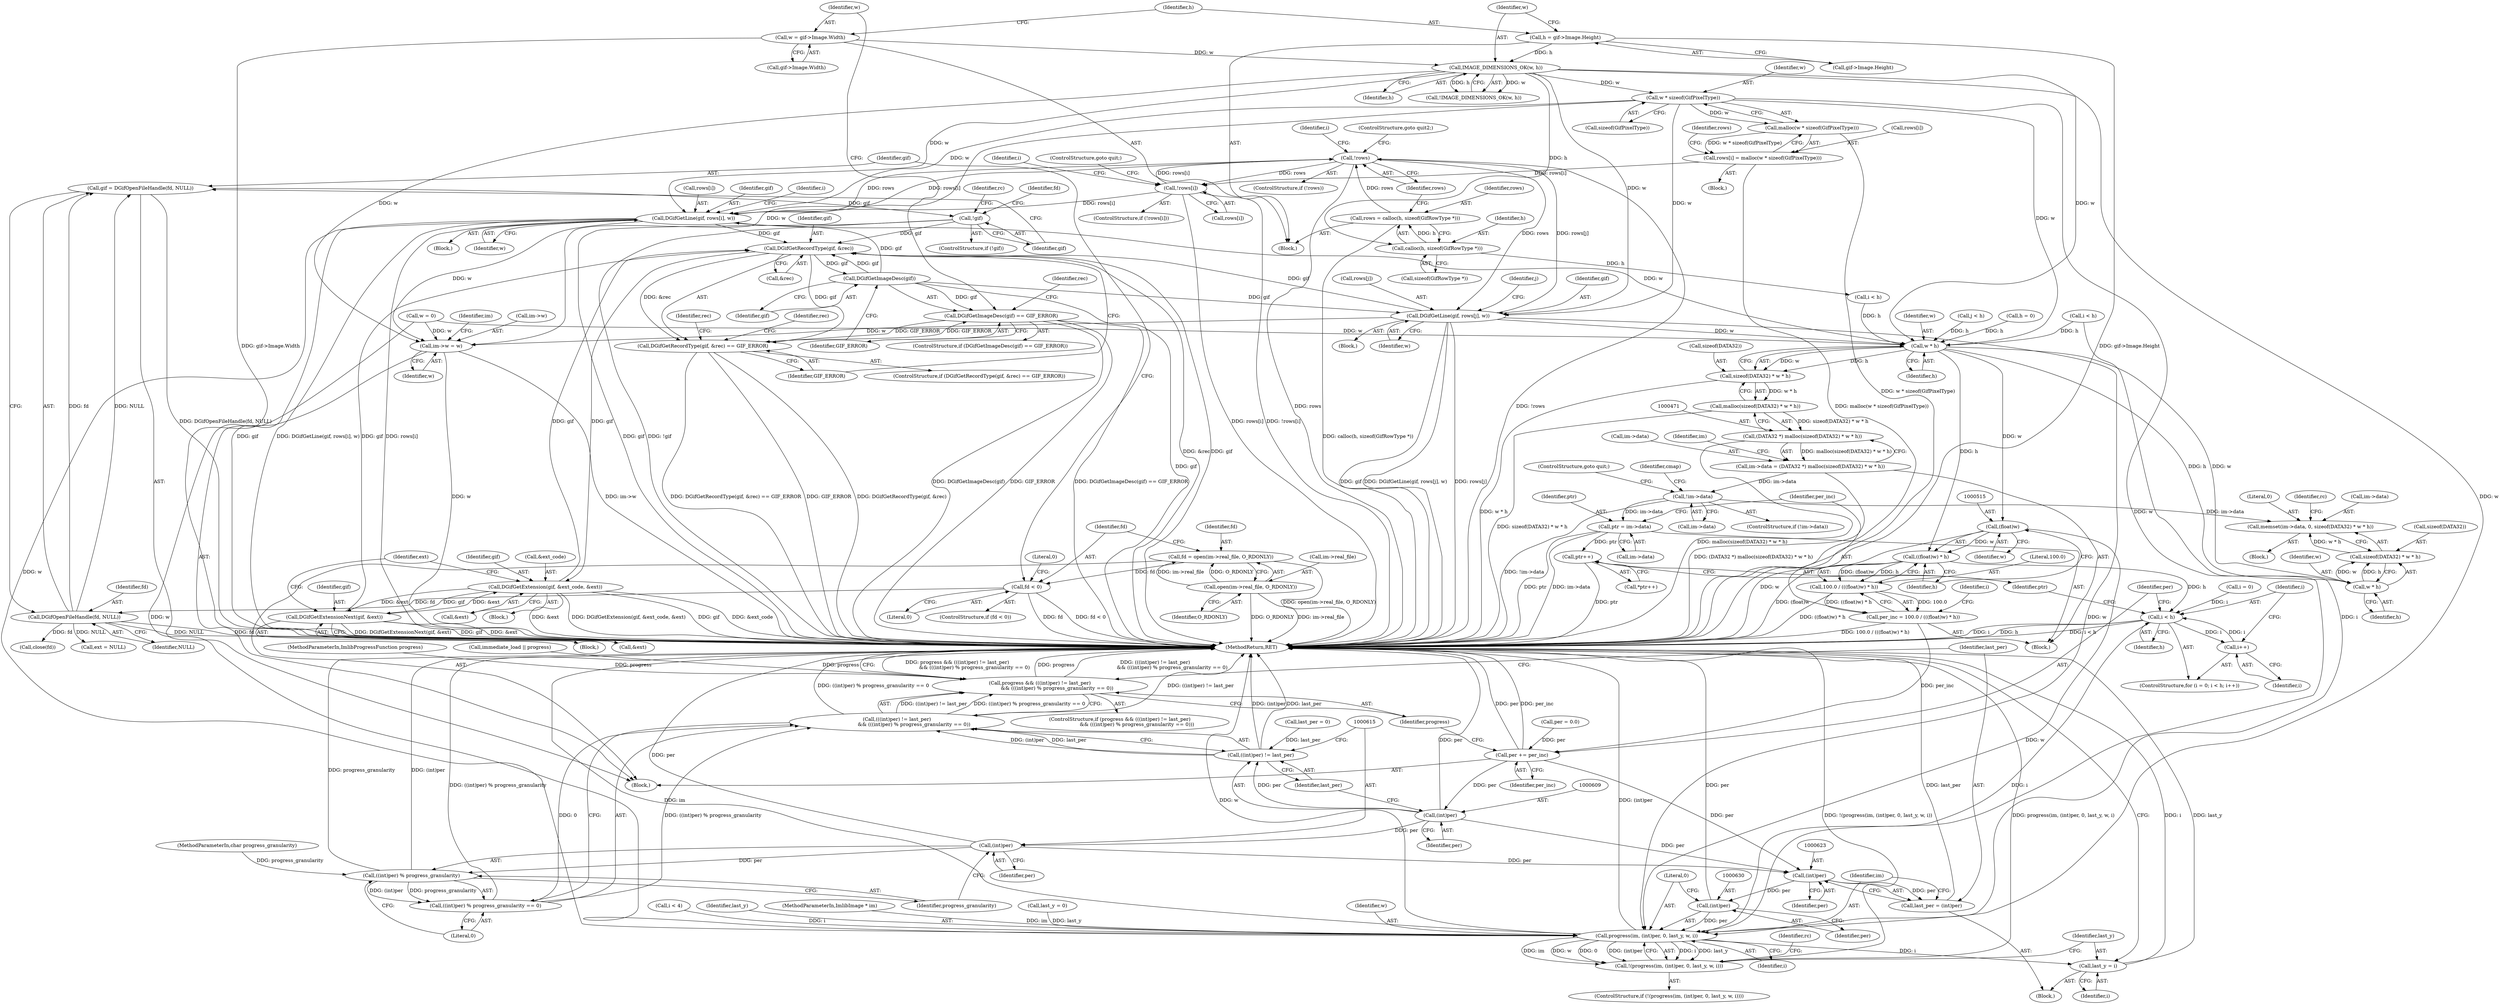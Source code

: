 digraph "0_enlightment_39641e74a560982fbf93f29bf96b37d27803cb56@pointer" {
"1000259" [label="(Call,!rows)"];
"1000337" [label="(Call,DGifGetLine(gif, rows[i], w))"];
"1000225" [label="(Call,DGifGetImageDesc(gif))"];
"1000206" [label="(Call,DGifGetRecordType(gif, &rec))"];
"1000391" [label="(Call,DGifGetExtensionNext(gif, &ext))"];
"1000357" [label="(Call,DGifGetExtension(gif, &ext_code, &ext))"];
"1000192" [label="(Call,!gif)"];
"1000186" [label="(Call,gif = DGifOpenFileHandle(fd, NULL))"];
"1000188" [label="(Call,DGifOpenFileHandle(fd, NULL))"];
"1000181" [label="(Call,fd < 0)"];
"1000173" [label="(Call,fd = open(im->real_file, O_RDONLY))"];
"1000175" [label="(Call,open(im->real_file, O_RDONLY))"];
"1000319" [label="(Call,DGifGetLine(gif, rows[j], w))"];
"1000259" [label="(Call,!rows)"];
"1000252" [label="(Call,rows = calloc(h, sizeof(GifRowType *)))"];
"1000254" [label="(Call,calloc(h, sizeof(GifRowType *)))"];
"1000248" [label="(Call,IMAGE_DIMENSIONS_OK(w, h))"];
"1000232" [label="(Call,w = gif->Image.Width)"];
"1000239" [label="(Call,h = gif->Image.Height)"];
"1000282" [label="(Call,!rows[i])"];
"1000272" [label="(Call,rows[i] = malloc(w * sizeof(GifPixelType)))"];
"1000276" [label="(Call,malloc(w * sizeof(GifPixelType)))"];
"1000277" [label="(Call,w * sizeof(GifPixelType))"];
"1000205" [label="(Call,DGifGetRecordType(gif, &rec) == GIF_ERROR)"];
"1000224" [label="(Call,DGifGetImageDesc(gif) == GIF_ERROR)"];
"1000415" [label="(Call,im->w = w)"];
"1000476" [label="(Call,w * h)"];
"1000473" [label="(Call,sizeof(DATA32) * w * h)"];
"1000472" [label="(Call,malloc(sizeof(DATA32) * w * h))"];
"1000470" [label="(Call,(DATA32 *) malloc(sizeof(DATA32) * w * h))"];
"1000466" [label="(Call,im->data = (DATA32 *) malloc(sizeof(DATA32) * w * h))"];
"1000480" [label="(Call,!im->data)"];
"1000489" [label="(Call,memset(im->data, 0, sizeof(DATA32) * w * h))"];
"1000504" [label="(Call,ptr = im->data)"];
"1000529" [label="(Call,ptr++)"];
"1000497" [label="(Call,w * h)"];
"1000494" [label="(Call,sizeof(DATA32) * w * h)"];
"1000514" [label="(Call,(float)w)"];
"1000513" [label="(Call,((float)w) * h)"];
"1000511" [label="(Call,100.0 / (((float)w) * h))"];
"1000509" [label="(Call,per_inc = 100.0 / (((float)w) * h))"];
"1000600" [label="(Call,per += per_inc)"];
"1000608" [label="(Call,(int)per)"];
"1000607" [label="(Call,((int)per) != last_per)"];
"1000606" [label="(Call,(((int)per) != last_per)\n                      && (((int)per) % progress_granularity == 0))"];
"1000604" [label="(Call,progress && (((int)per) != last_per)\n                      && (((int)per) % progress_granularity == 0))"];
"1000614" [label="(Call,(int)per)"];
"1000613" [label="(Call,((int)per) % progress_granularity)"];
"1000612" [label="(Call,((int)per) % progress_granularity == 0)"];
"1000622" [label="(Call,(int)per)"];
"1000620" [label="(Call,last_per = (int)per)"];
"1000629" [label="(Call,(int)per)"];
"1000627" [label="(Call,progress(im, (int)per, 0, last_y, w, i))"];
"1000626" [label="(Call,!(progress(im, (int)per, 0, last_y, w, i)))"];
"1000641" [label="(Call,last_y = i)"];
"1000522" [label="(Call,i < h)"];
"1000525" [label="(Call,i++)"];
"1000441" [label="(Call,immediate_load || progress)"];
"1000530" [label="(Identifier,ptr)"];
"1000253" [label="(Identifier,rows)"];
"1000487" [label="(Identifier,cmap)"];
"1000481" [label="(Call,im->data)"];
"1000264" [label="(Identifier,i)"];
"1000336" [label="(Block,)"];
"1000484" [label="(ControlStructure,goto quit;)"];
"1000520" [label="(Identifier,i)"];
"1000631" [label="(Identifier,per)"];
"1000339" [label="(Call,rows[i])"];
"1000466" [label="(Call,im->data = (DATA32 *) malloc(sizeof(DATA32) * w * h))"];
"1000208" [label="(Call,&rec)"];
"1000524" [label="(Identifier,h)"];
"1000298" [label="(Call,i < 4)"];
"1000608" [label="(Call,(int)per)"];
"1000422" [label="(Identifier,im)"];
"1000392" [label="(Identifier,gif)"];
"1000358" [label="(Identifier,gif)"];
"1000224" [label="(Call,DGifGetImageDesc(gif) == GIF_ERROR)"];
"1000324" [label="(Identifier,w)"];
"1000611" [label="(Identifier,last_per)"];
"1000210" [label="(Identifier,GIF_ERROR)"];
"1000514" [label="(Call,(float)w)"];
"1000522" [label="(Call,i < h)"];
"1000270" [label="(Identifier,i)"];
"1000174" [label="(Identifier,fd)"];
"1000627" [label="(Call,progress(im, (int)per, 0, last_y, w, i))"];
"1000284" [label="(Identifier,rows)"];
"1000497" [label="(Call,w * h)"];
"1000607" [label="(Call,((int)per) != last_per)"];
"1000612" [label="(Call,((int)per) % progress_granularity == 0)"];
"1000272" [label="(Call,rows[i] = malloc(w * sizeof(GifPixelType)))"];
"1000444" [label="(Block,)"];
"1000225" [label="(Call,DGifGetImageDesc(gif))"];
"1000493" [label="(Literal,0)"];
"1000342" [label="(Identifier,w)"];
"1000361" [label="(Call,&ext)"];
"1000331" [label="(Call,i < h)"];
"1000501" [label="(Identifier,rc)"];
"1000112" [label="(MethodParameterIn,char progress_granularity)"];
"1000338" [label="(Identifier,gif)"];
"1000250" [label="(Identifier,h)"];
"1000489" [label="(Call,memset(im->data, 0, sizeof(DATA32) * w * h))"];
"1000179" [label="(Identifier,O_RDONLY)"];
"1000195" [label="(Call,close(fd))"];
"1000643" [label="(Identifier,i)"];
"1000614" [label="(Call,(int)per)"];
"1000148" [label="(Call,last_per = 0)"];
"1000635" [label="(Identifier,i)"];
"1000601" [label="(Identifier,per)"];
"1000357" [label="(Call,DGifGetExtension(gif, &ext_code, &ext))"];
"1000604" [label="(Call,progress && (((int)per) != last_per)\n                      && (((int)per) % progress_granularity == 0))"];
"1000193" [label="(Identifier,gif)"];
"1000633" [label="(Identifier,last_y)"];
"1000529" [label="(Call,ptr++)"];
"1000477" [label="(Identifier,w)"];
"1000467" [label="(Call,im->data)"];
"1000518" [label="(ControlStructure,for (i = 0; i < h; i++))"];
"1000283" [label="(Call,rows[i])"];
"1000480" [label="(Call,!im->data)"];
"1000276" [label="(Call,malloc(w * sizeof(GifPixelType)))"];
"1000173" [label="(Call,fd = open(im->real_file, O_RDONLY))"];
"1000206" [label="(Call,DGifGetRecordType(gif, &rec))"];
"1000226" [label="(Identifier,gif)"];
"1000186" [label="(Call,gif = DGifOpenFileHandle(fd, NULL))"];
"1000176" [label="(Call,im->real_file)"];
"1000110" [label="(MethodParameterIn,ImlibImage * im)"];
"1000641" [label="(Call,last_y = i)"];
"1000499" [label="(Identifier,h)"];
"1000528" [label="(Call,*ptr++)"];
"1000248" [label="(Call,IMAGE_DIMENSIONS_OK(w, h))"];
"1000354" [label="(Call,ext = NULL)"];
"1000472" [label="(Call,malloc(sizeof(DATA32) * w * h))"];
"1000318" [label="(Block,)"];
"1000259" [label="(Call,!rows)"];
"1000416" [label="(Call,im->w)"];
"1000626" [label="(Call,!(progress(im, (int)per, 0, last_y, w, i)))"];
"1000205" [label="(Call,DGifGetRecordType(gif, &rec) == GIF_ERROR)"];
"1000351" [label="(Block,)"];
"1000513" [label="(Call,((float)w) * h)"];
"1000476" [label="(Call,w * h)"];
"1000642" [label="(Identifier,last_y)"];
"1000335" [label="(Identifier,i)"];
"1000314" [label="(Identifier,j)"];
"1000255" [label="(Identifier,h)"];
"1000183" [label="(Literal,0)"];
"1000232" [label="(Call,w = gif->Image.Width)"];
"1000271" [label="(Block,)"];
"1000512" [label="(Literal,100.0)"];
"1000111" [label="(MethodParameterIn,ImlibProgressFunction progress)"];
"1000473" [label="(Call,sizeof(DATA32) * w * h)"];
"1000310" [label="(Call,j < h)"];
"1000254" [label="(Call,calloc(h, sizeof(GifRowType *)))"];
"1000494" [label="(Call,sizeof(DATA32) * w * h)"];
"1000526" [label="(Identifier,i)"];
"1000519" [label="(Call,i = 0)"];
"1000282" [label="(Call,!rows[i])"];
"1000286" [label="(ControlStructure,goto quit;)"];
"1000320" [label="(Identifier,gif)"];
"1000419" [label="(Identifier,w)"];
"1000266" [label="(Call,i < h)"];
"1000605" [label="(Identifier,progress)"];
"1000616" [label="(Identifier,per)"];
"1000629" [label="(Call,(int)per)"];
"1000504" [label="(Call,ptr = im->data)"];
"1000273" [label="(Call,rows[i])"];
"1000606" [label="(Call,(((int)per) != last_per)\n                      && (((int)per) % progress_granularity == 0))"];
"1000281" [label="(ControlStructure,if (!rows[i]))"];
"1000618" [label="(Literal,0)"];
"1000247" [label="(Call,!IMAGE_DIMENSIONS_OK(w, h))"];
"1000189" [label="(Identifier,fd)"];
"1000240" [label="(Identifier,h)"];
"1000260" [label="(Identifier,rows)"];
"1000525" [label="(Call,i++)"];
"1000617" [label="(Identifier,progress_granularity)"];
"1000638" [label="(Identifier,rc)"];
"1000252" [label="(Call,rows = calloc(h, sizeof(GifRowType *)))"];
"1000517" [label="(Identifier,h)"];
"1000470" [label="(Call,(DATA32 *) malloc(sizeof(DATA32) * w * h))"];
"1000222" [label="(Block,)"];
"1000474" [label="(Call,sizeof(DATA32))"];
"1000187" [label="(Identifier,gif)"];
"1000227" [label="(Identifier,GIF_ERROR)"];
"1000191" [label="(ControlStructure,if (!gif))"];
"1000506" [label="(Call,im->data)"];
"1000190" [label="(Identifier,NULL)"];
"1000319" [label="(Call,DGifGetLine(gif, rows[j], w))"];
"1000152" [label="(Call,last_y = 0)"];
"1000628" [label="(Identifier,im)"];
"1000393" [label="(Call,&ext)"];
"1000204" [label="(ControlStructure,if (DGifGetRecordType(gif, &rec) == GIF_ERROR))"];
"1000610" [label="(Identifier,per)"];
"1000644" [label="(MethodReturn,RET)"];
"1000239" [label="(Call,h = gif->Image.Height)"];
"1000622" [label="(Call,(int)per)"];
"1000624" [label="(Identifier,per)"];
"1000505" [label="(Identifier,ptr)"];
"1000603" [label="(ControlStructure,if (progress && (((int)per) != last_per)\n                      && (((int)per) % progress_granularity == 0)))"];
"1000218" [label="(Identifier,rec)"];
"1000213" [label="(Identifier,rec)"];
"1000175" [label="(Call,open(im->real_file, O_RDONLY))"];
"1000321" [label="(Call,rows[j])"];
"1000139" [label="(Call,h = 0)"];
"1000359" [label="(Call,&ext_code)"];
"1000200" [label="(Identifier,rc)"];
"1000478" [label="(Identifier,h)"];
"1000482" [label="(Identifier,im)"];
"1000498" [label="(Identifier,w)"];
"1000207" [label="(Identifier,gif)"];
"1000510" [label="(Identifier,per_inc)"];
"1000114" [label="(Block,)"];
"1000495" [label="(Call,sizeof(DATA32))"];
"1000516" [label="(Identifier,w)"];
"1000634" [label="(Identifier,w)"];
"1000509" [label="(Call,per_inc = 100.0 / (((float)w) * h))"];
"1000479" [label="(ControlStructure,if (!im->data))"];
"1000619" [label="(Block,)"];
"1000613" [label="(Call,((int)per) % progress_granularity)"];
"1000258" [label="(ControlStructure,if (!rows))"];
"1000488" [label="(Block,)"];
"1000511" [label="(Call,100.0 / (((float)w) * h))"];
"1000230" [label="(Identifier,rec)"];
"1000364" [label="(Identifier,ext)"];
"1000143" [label="(Call,per = 0.0)"];
"1000180" [label="(ControlStructure,if (fd < 0))"];
"1000256" [label="(Call,sizeof(GifRowType *))"];
"1000620" [label="(Call,last_per = (int)per)"];
"1000602" [label="(Identifier,per_inc)"];
"1000241" [label="(Call,gif->Image.Height)"];
"1000185" [label="(Literal,0)"];
"1000181" [label="(Call,fd < 0)"];
"1000135" [label="(Call,w = 0)"];
"1000233" [label="(Identifier,w)"];
"1000632" [label="(Literal,0)"];
"1000391" [label="(Call,DGifGetExtensionNext(gif, &ext))"];
"1000490" [label="(Call,im->data)"];
"1000621" [label="(Identifier,last_per)"];
"1000415" [label="(Call,im->w = w)"];
"1000192" [label="(Call,!gif)"];
"1000196" [label="(Identifier,fd)"];
"1000188" [label="(Call,DGifOpenFileHandle(fd, NULL))"];
"1000223" [label="(ControlStructure,if (DGifGetImageDesc(gif) == GIF_ERROR))"];
"1000523" [label="(Identifier,i)"];
"1000365" [label="(Block,)"];
"1000278" [label="(Identifier,w)"];
"1000261" [label="(ControlStructure,goto quit2;)"];
"1000625" [label="(ControlStructure,if (!(progress(im, (int)per, 0, last_y, w, i))))"];
"1000182" [label="(Identifier,fd)"];
"1000234" [label="(Call,gif->Image.Width)"];
"1000279" [label="(Call,sizeof(GifPixelType))"];
"1000600" [label="(Call,per += per_inc)"];
"1000337" [label="(Call,DGifGetLine(gif, rows[i], w))"];
"1000249" [label="(Identifier,w)"];
"1000277" [label="(Call,w * sizeof(GifPixelType))"];
"1000259" -> "1000258"  [label="AST: "];
"1000259" -> "1000260"  [label="CFG: "];
"1000260" -> "1000259"  [label="AST: "];
"1000261" -> "1000259"  [label="CFG: "];
"1000264" -> "1000259"  [label="CFG: "];
"1000259" -> "1000644"  [label="DDG: !rows"];
"1000259" -> "1000644"  [label="DDG: rows"];
"1000337" -> "1000259"  [label="DDG: rows[i]"];
"1000252" -> "1000259"  [label="DDG: rows"];
"1000319" -> "1000259"  [label="DDG: rows[j]"];
"1000282" -> "1000259"  [label="DDG: rows[i]"];
"1000259" -> "1000282"  [label="DDG: rows"];
"1000259" -> "1000319"  [label="DDG: rows"];
"1000259" -> "1000337"  [label="DDG: rows"];
"1000337" -> "1000336"  [label="AST: "];
"1000337" -> "1000342"  [label="CFG: "];
"1000338" -> "1000337"  [label="AST: "];
"1000339" -> "1000337"  [label="AST: "];
"1000342" -> "1000337"  [label="AST: "];
"1000335" -> "1000337"  [label="CFG: "];
"1000337" -> "1000644"  [label="DDG: rows[i]"];
"1000337" -> "1000644"  [label="DDG: gif"];
"1000337" -> "1000644"  [label="DDG: DGifGetLine(gif, rows[i], w)"];
"1000337" -> "1000206"  [label="DDG: gif"];
"1000225" -> "1000337"  [label="DDG: gif"];
"1000282" -> "1000337"  [label="DDG: rows[i]"];
"1000248" -> "1000337"  [label="DDG: w"];
"1000277" -> "1000337"  [label="DDG: w"];
"1000337" -> "1000415"  [label="DDG: w"];
"1000337" -> "1000476"  [label="DDG: w"];
"1000337" -> "1000627"  [label="DDG: w"];
"1000225" -> "1000224"  [label="AST: "];
"1000225" -> "1000226"  [label="CFG: "];
"1000226" -> "1000225"  [label="AST: "];
"1000227" -> "1000225"  [label="CFG: "];
"1000225" -> "1000644"  [label="DDG: gif"];
"1000225" -> "1000206"  [label="DDG: gif"];
"1000225" -> "1000224"  [label="DDG: gif"];
"1000206" -> "1000225"  [label="DDG: gif"];
"1000225" -> "1000319"  [label="DDG: gif"];
"1000206" -> "1000205"  [label="AST: "];
"1000206" -> "1000208"  [label="CFG: "];
"1000207" -> "1000206"  [label="AST: "];
"1000208" -> "1000206"  [label="AST: "];
"1000210" -> "1000206"  [label="CFG: "];
"1000206" -> "1000644"  [label="DDG: &rec"];
"1000206" -> "1000644"  [label="DDG: gif"];
"1000206" -> "1000205"  [label="DDG: gif"];
"1000206" -> "1000205"  [label="DDG: &rec"];
"1000391" -> "1000206"  [label="DDG: gif"];
"1000192" -> "1000206"  [label="DDG: gif"];
"1000319" -> "1000206"  [label="DDG: gif"];
"1000357" -> "1000206"  [label="DDG: gif"];
"1000206" -> "1000357"  [label="DDG: gif"];
"1000391" -> "1000365"  [label="AST: "];
"1000391" -> "1000393"  [label="CFG: "];
"1000392" -> "1000391"  [label="AST: "];
"1000393" -> "1000391"  [label="AST: "];
"1000364" -> "1000391"  [label="CFG: "];
"1000391" -> "1000644"  [label="DDG: gif"];
"1000391" -> "1000644"  [label="DDG: &ext"];
"1000391" -> "1000644"  [label="DDG: DGifGetExtensionNext(gif, &ext)"];
"1000391" -> "1000357"  [label="DDG: &ext"];
"1000357" -> "1000391"  [label="DDG: gif"];
"1000357" -> "1000391"  [label="DDG: &ext"];
"1000357" -> "1000351"  [label="AST: "];
"1000357" -> "1000361"  [label="CFG: "];
"1000358" -> "1000357"  [label="AST: "];
"1000359" -> "1000357"  [label="AST: "];
"1000361" -> "1000357"  [label="AST: "];
"1000364" -> "1000357"  [label="CFG: "];
"1000357" -> "1000644"  [label="DDG: &ext"];
"1000357" -> "1000644"  [label="DDG: DGifGetExtension(gif, &ext_code, &ext)"];
"1000357" -> "1000644"  [label="DDG: gif"];
"1000357" -> "1000644"  [label="DDG: &ext_code"];
"1000192" -> "1000191"  [label="AST: "];
"1000192" -> "1000193"  [label="CFG: "];
"1000193" -> "1000192"  [label="AST: "];
"1000196" -> "1000192"  [label="CFG: "];
"1000200" -> "1000192"  [label="CFG: "];
"1000192" -> "1000644"  [label="DDG: gif"];
"1000192" -> "1000644"  [label="DDG: !gif"];
"1000186" -> "1000192"  [label="DDG: gif"];
"1000186" -> "1000114"  [label="AST: "];
"1000186" -> "1000188"  [label="CFG: "];
"1000187" -> "1000186"  [label="AST: "];
"1000188" -> "1000186"  [label="AST: "];
"1000193" -> "1000186"  [label="CFG: "];
"1000186" -> "1000644"  [label="DDG: DGifOpenFileHandle(fd, NULL)"];
"1000188" -> "1000186"  [label="DDG: fd"];
"1000188" -> "1000186"  [label="DDG: NULL"];
"1000188" -> "1000190"  [label="CFG: "];
"1000189" -> "1000188"  [label="AST: "];
"1000190" -> "1000188"  [label="AST: "];
"1000188" -> "1000644"  [label="DDG: NULL"];
"1000188" -> "1000644"  [label="DDG: fd"];
"1000181" -> "1000188"  [label="DDG: fd"];
"1000188" -> "1000195"  [label="DDG: fd"];
"1000188" -> "1000354"  [label="DDG: NULL"];
"1000181" -> "1000180"  [label="AST: "];
"1000181" -> "1000183"  [label="CFG: "];
"1000182" -> "1000181"  [label="AST: "];
"1000183" -> "1000181"  [label="AST: "];
"1000185" -> "1000181"  [label="CFG: "];
"1000187" -> "1000181"  [label="CFG: "];
"1000181" -> "1000644"  [label="DDG: fd"];
"1000181" -> "1000644"  [label="DDG: fd < 0"];
"1000173" -> "1000181"  [label="DDG: fd"];
"1000173" -> "1000114"  [label="AST: "];
"1000173" -> "1000175"  [label="CFG: "];
"1000174" -> "1000173"  [label="AST: "];
"1000175" -> "1000173"  [label="AST: "];
"1000182" -> "1000173"  [label="CFG: "];
"1000173" -> "1000644"  [label="DDG: open(im->real_file, O_RDONLY)"];
"1000175" -> "1000173"  [label="DDG: im->real_file"];
"1000175" -> "1000173"  [label="DDG: O_RDONLY"];
"1000175" -> "1000179"  [label="CFG: "];
"1000176" -> "1000175"  [label="AST: "];
"1000179" -> "1000175"  [label="AST: "];
"1000175" -> "1000644"  [label="DDG: O_RDONLY"];
"1000175" -> "1000644"  [label="DDG: im->real_file"];
"1000319" -> "1000318"  [label="AST: "];
"1000319" -> "1000324"  [label="CFG: "];
"1000320" -> "1000319"  [label="AST: "];
"1000321" -> "1000319"  [label="AST: "];
"1000324" -> "1000319"  [label="AST: "];
"1000314" -> "1000319"  [label="CFG: "];
"1000319" -> "1000644"  [label="DDG: DGifGetLine(gif, rows[j], w)"];
"1000319" -> "1000644"  [label="DDG: rows[j]"];
"1000319" -> "1000644"  [label="DDG: gif"];
"1000277" -> "1000319"  [label="DDG: w"];
"1000248" -> "1000319"  [label="DDG: w"];
"1000319" -> "1000415"  [label="DDG: w"];
"1000319" -> "1000476"  [label="DDG: w"];
"1000319" -> "1000627"  [label="DDG: w"];
"1000252" -> "1000222"  [label="AST: "];
"1000252" -> "1000254"  [label="CFG: "];
"1000253" -> "1000252"  [label="AST: "];
"1000254" -> "1000252"  [label="AST: "];
"1000260" -> "1000252"  [label="CFG: "];
"1000252" -> "1000644"  [label="DDG: calloc(h, sizeof(GifRowType *))"];
"1000254" -> "1000252"  [label="DDG: h"];
"1000254" -> "1000256"  [label="CFG: "];
"1000255" -> "1000254"  [label="AST: "];
"1000256" -> "1000254"  [label="AST: "];
"1000248" -> "1000254"  [label="DDG: h"];
"1000254" -> "1000266"  [label="DDG: h"];
"1000248" -> "1000247"  [label="AST: "];
"1000248" -> "1000250"  [label="CFG: "];
"1000249" -> "1000248"  [label="AST: "];
"1000250" -> "1000248"  [label="AST: "];
"1000247" -> "1000248"  [label="CFG: "];
"1000248" -> "1000247"  [label="DDG: w"];
"1000248" -> "1000247"  [label="DDG: h"];
"1000232" -> "1000248"  [label="DDG: w"];
"1000239" -> "1000248"  [label="DDG: h"];
"1000248" -> "1000277"  [label="DDG: w"];
"1000248" -> "1000415"  [label="DDG: w"];
"1000248" -> "1000476"  [label="DDG: w"];
"1000248" -> "1000627"  [label="DDG: w"];
"1000232" -> "1000222"  [label="AST: "];
"1000232" -> "1000234"  [label="CFG: "];
"1000233" -> "1000232"  [label="AST: "];
"1000234" -> "1000232"  [label="AST: "];
"1000240" -> "1000232"  [label="CFG: "];
"1000232" -> "1000644"  [label="DDG: gif->Image.Width"];
"1000239" -> "1000222"  [label="AST: "];
"1000239" -> "1000241"  [label="CFG: "];
"1000240" -> "1000239"  [label="AST: "];
"1000241" -> "1000239"  [label="AST: "];
"1000249" -> "1000239"  [label="CFG: "];
"1000239" -> "1000644"  [label="DDG: gif->Image.Height"];
"1000282" -> "1000281"  [label="AST: "];
"1000282" -> "1000283"  [label="CFG: "];
"1000283" -> "1000282"  [label="AST: "];
"1000286" -> "1000282"  [label="CFG: "];
"1000270" -> "1000282"  [label="CFG: "];
"1000282" -> "1000644"  [label="DDG: !rows[i]"];
"1000282" -> "1000644"  [label="DDG: rows[i]"];
"1000272" -> "1000282"  [label="DDG: rows[i]"];
"1000272" -> "1000271"  [label="AST: "];
"1000272" -> "1000276"  [label="CFG: "];
"1000273" -> "1000272"  [label="AST: "];
"1000276" -> "1000272"  [label="AST: "];
"1000284" -> "1000272"  [label="CFG: "];
"1000272" -> "1000644"  [label="DDG: malloc(w * sizeof(GifPixelType))"];
"1000276" -> "1000272"  [label="DDG: w * sizeof(GifPixelType)"];
"1000276" -> "1000277"  [label="CFG: "];
"1000277" -> "1000276"  [label="AST: "];
"1000276" -> "1000644"  [label="DDG: w * sizeof(GifPixelType)"];
"1000277" -> "1000276"  [label="DDG: w"];
"1000277" -> "1000279"  [label="CFG: "];
"1000278" -> "1000277"  [label="AST: "];
"1000279" -> "1000277"  [label="AST: "];
"1000277" -> "1000415"  [label="DDG: w"];
"1000277" -> "1000476"  [label="DDG: w"];
"1000277" -> "1000627"  [label="DDG: w"];
"1000205" -> "1000204"  [label="AST: "];
"1000205" -> "1000210"  [label="CFG: "];
"1000210" -> "1000205"  [label="AST: "];
"1000213" -> "1000205"  [label="CFG: "];
"1000218" -> "1000205"  [label="CFG: "];
"1000205" -> "1000644"  [label="DDG: GIF_ERROR"];
"1000205" -> "1000644"  [label="DDG: DGifGetRecordType(gif, &rec)"];
"1000205" -> "1000644"  [label="DDG: DGifGetRecordType(gif, &rec) == GIF_ERROR"];
"1000224" -> "1000205"  [label="DDG: GIF_ERROR"];
"1000205" -> "1000224"  [label="DDG: GIF_ERROR"];
"1000224" -> "1000223"  [label="AST: "];
"1000224" -> "1000227"  [label="CFG: "];
"1000227" -> "1000224"  [label="AST: "];
"1000230" -> "1000224"  [label="CFG: "];
"1000233" -> "1000224"  [label="CFG: "];
"1000224" -> "1000644"  [label="DDG: DGifGetImageDesc(gif)"];
"1000224" -> "1000644"  [label="DDG: GIF_ERROR"];
"1000224" -> "1000644"  [label="DDG: DGifGetImageDesc(gif) == GIF_ERROR"];
"1000415" -> "1000114"  [label="AST: "];
"1000415" -> "1000419"  [label="CFG: "];
"1000416" -> "1000415"  [label="AST: "];
"1000419" -> "1000415"  [label="AST: "];
"1000422" -> "1000415"  [label="CFG: "];
"1000415" -> "1000644"  [label="DDG: im->w"];
"1000415" -> "1000644"  [label="DDG: w"];
"1000135" -> "1000415"  [label="DDG: w"];
"1000476" -> "1000473"  [label="AST: "];
"1000476" -> "1000478"  [label="CFG: "];
"1000477" -> "1000476"  [label="AST: "];
"1000478" -> "1000476"  [label="AST: "];
"1000473" -> "1000476"  [label="CFG: "];
"1000476" -> "1000473"  [label="DDG: w"];
"1000476" -> "1000473"  [label="DDG: h"];
"1000135" -> "1000476"  [label="DDG: w"];
"1000310" -> "1000476"  [label="DDG: h"];
"1000331" -> "1000476"  [label="DDG: h"];
"1000139" -> "1000476"  [label="DDG: h"];
"1000266" -> "1000476"  [label="DDG: h"];
"1000476" -> "1000497"  [label="DDG: w"];
"1000476" -> "1000497"  [label="DDG: h"];
"1000476" -> "1000514"  [label="DDG: w"];
"1000476" -> "1000513"  [label="DDG: h"];
"1000473" -> "1000472"  [label="AST: "];
"1000474" -> "1000473"  [label="AST: "];
"1000472" -> "1000473"  [label="CFG: "];
"1000473" -> "1000644"  [label="DDG: w * h"];
"1000473" -> "1000472"  [label="DDG: w * h"];
"1000472" -> "1000470"  [label="AST: "];
"1000470" -> "1000472"  [label="CFG: "];
"1000472" -> "1000644"  [label="DDG: sizeof(DATA32) * w * h"];
"1000472" -> "1000470"  [label="DDG: sizeof(DATA32) * w * h"];
"1000470" -> "1000466"  [label="AST: "];
"1000471" -> "1000470"  [label="AST: "];
"1000466" -> "1000470"  [label="CFG: "];
"1000470" -> "1000644"  [label="DDG: malloc(sizeof(DATA32) * w * h)"];
"1000470" -> "1000466"  [label="DDG: malloc(sizeof(DATA32) * w * h)"];
"1000466" -> "1000444"  [label="AST: "];
"1000467" -> "1000466"  [label="AST: "];
"1000482" -> "1000466"  [label="CFG: "];
"1000466" -> "1000644"  [label="DDG: (DATA32 *) malloc(sizeof(DATA32) * w * h)"];
"1000466" -> "1000480"  [label="DDG: im->data"];
"1000480" -> "1000479"  [label="AST: "];
"1000480" -> "1000481"  [label="CFG: "];
"1000481" -> "1000480"  [label="AST: "];
"1000484" -> "1000480"  [label="CFG: "];
"1000487" -> "1000480"  [label="CFG: "];
"1000480" -> "1000644"  [label="DDG: !im->data"];
"1000480" -> "1000489"  [label="DDG: im->data"];
"1000480" -> "1000504"  [label="DDG: im->data"];
"1000489" -> "1000488"  [label="AST: "];
"1000489" -> "1000494"  [label="CFG: "];
"1000490" -> "1000489"  [label="AST: "];
"1000493" -> "1000489"  [label="AST: "];
"1000494" -> "1000489"  [label="AST: "];
"1000501" -> "1000489"  [label="CFG: "];
"1000494" -> "1000489"  [label="DDG: w * h"];
"1000504" -> "1000444"  [label="AST: "];
"1000504" -> "1000506"  [label="CFG: "];
"1000505" -> "1000504"  [label="AST: "];
"1000506" -> "1000504"  [label="AST: "];
"1000510" -> "1000504"  [label="CFG: "];
"1000504" -> "1000644"  [label="DDG: im->data"];
"1000504" -> "1000644"  [label="DDG: ptr"];
"1000504" -> "1000529"  [label="DDG: ptr"];
"1000529" -> "1000528"  [label="AST: "];
"1000529" -> "1000530"  [label="CFG: "];
"1000530" -> "1000529"  [label="AST: "];
"1000528" -> "1000529"  [label="CFG: "];
"1000529" -> "1000644"  [label="DDG: ptr"];
"1000497" -> "1000494"  [label="AST: "];
"1000497" -> "1000499"  [label="CFG: "];
"1000498" -> "1000497"  [label="AST: "];
"1000499" -> "1000497"  [label="AST: "];
"1000494" -> "1000497"  [label="CFG: "];
"1000497" -> "1000494"  [label="DDG: w"];
"1000497" -> "1000494"  [label="DDG: h"];
"1000495" -> "1000494"  [label="AST: "];
"1000514" -> "1000513"  [label="AST: "];
"1000514" -> "1000516"  [label="CFG: "];
"1000515" -> "1000514"  [label="AST: "];
"1000516" -> "1000514"  [label="AST: "];
"1000517" -> "1000514"  [label="CFG: "];
"1000514" -> "1000644"  [label="DDG: w"];
"1000514" -> "1000513"  [label="DDG: w"];
"1000514" -> "1000627"  [label="DDG: w"];
"1000513" -> "1000511"  [label="AST: "];
"1000513" -> "1000517"  [label="CFG: "];
"1000517" -> "1000513"  [label="AST: "];
"1000511" -> "1000513"  [label="CFG: "];
"1000513" -> "1000644"  [label="DDG: (float)w"];
"1000513" -> "1000511"  [label="DDG: (float)w"];
"1000513" -> "1000511"  [label="DDG: h"];
"1000513" -> "1000522"  [label="DDG: h"];
"1000511" -> "1000509"  [label="AST: "];
"1000512" -> "1000511"  [label="AST: "];
"1000509" -> "1000511"  [label="CFG: "];
"1000511" -> "1000644"  [label="DDG: ((float)w) * h"];
"1000511" -> "1000509"  [label="DDG: 100.0"];
"1000511" -> "1000509"  [label="DDG: ((float)w) * h"];
"1000509" -> "1000444"  [label="AST: "];
"1000510" -> "1000509"  [label="AST: "];
"1000520" -> "1000509"  [label="CFG: "];
"1000509" -> "1000644"  [label="DDG: 100.0 / (((float)w) * h)"];
"1000509" -> "1000600"  [label="DDG: per_inc"];
"1000600" -> "1000114"  [label="AST: "];
"1000600" -> "1000602"  [label="CFG: "];
"1000601" -> "1000600"  [label="AST: "];
"1000602" -> "1000600"  [label="AST: "];
"1000605" -> "1000600"  [label="CFG: "];
"1000600" -> "1000644"  [label="DDG: per_inc"];
"1000600" -> "1000644"  [label="DDG: per"];
"1000143" -> "1000600"  [label="DDG: per"];
"1000600" -> "1000608"  [label="DDG: per"];
"1000600" -> "1000622"  [label="DDG: per"];
"1000608" -> "1000607"  [label="AST: "];
"1000608" -> "1000610"  [label="CFG: "];
"1000609" -> "1000608"  [label="AST: "];
"1000610" -> "1000608"  [label="AST: "];
"1000611" -> "1000608"  [label="CFG: "];
"1000608" -> "1000644"  [label="DDG: per"];
"1000608" -> "1000607"  [label="DDG: per"];
"1000608" -> "1000614"  [label="DDG: per"];
"1000608" -> "1000622"  [label="DDG: per"];
"1000607" -> "1000606"  [label="AST: "];
"1000607" -> "1000611"  [label="CFG: "];
"1000611" -> "1000607"  [label="AST: "];
"1000615" -> "1000607"  [label="CFG: "];
"1000606" -> "1000607"  [label="CFG: "];
"1000607" -> "1000644"  [label="DDG: (int)per"];
"1000607" -> "1000644"  [label="DDG: last_per"];
"1000607" -> "1000606"  [label="DDG: (int)per"];
"1000607" -> "1000606"  [label="DDG: last_per"];
"1000148" -> "1000607"  [label="DDG: last_per"];
"1000606" -> "1000604"  [label="AST: "];
"1000606" -> "1000612"  [label="CFG: "];
"1000612" -> "1000606"  [label="AST: "];
"1000604" -> "1000606"  [label="CFG: "];
"1000606" -> "1000644"  [label="DDG: ((int)per) != last_per"];
"1000606" -> "1000644"  [label="DDG: ((int)per) % progress_granularity == 0"];
"1000606" -> "1000604"  [label="DDG: ((int)per) != last_per"];
"1000606" -> "1000604"  [label="DDG: ((int)per) % progress_granularity == 0"];
"1000612" -> "1000606"  [label="DDG: ((int)per) % progress_granularity"];
"1000612" -> "1000606"  [label="DDG: 0"];
"1000604" -> "1000603"  [label="AST: "];
"1000604" -> "1000605"  [label="CFG: "];
"1000605" -> "1000604"  [label="AST: "];
"1000621" -> "1000604"  [label="CFG: "];
"1000644" -> "1000604"  [label="CFG: "];
"1000604" -> "1000644"  [label="DDG: progress && (((int)per) != last_per)\n                      && (((int)per) % progress_granularity == 0)"];
"1000604" -> "1000644"  [label="DDG: progress"];
"1000604" -> "1000644"  [label="DDG: (((int)per) != last_per)\n                      && (((int)per) % progress_granularity == 0)"];
"1000441" -> "1000604"  [label="DDG: progress"];
"1000111" -> "1000604"  [label="DDG: progress"];
"1000614" -> "1000613"  [label="AST: "];
"1000614" -> "1000616"  [label="CFG: "];
"1000615" -> "1000614"  [label="AST: "];
"1000616" -> "1000614"  [label="AST: "];
"1000617" -> "1000614"  [label="CFG: "];
"1000614" -> "1000644"  [label="DDG: per"];
"1000614" -> "1000613"  [label="DDG: per"];
"1000614" -> "1000622"  [label="DDG: per"];
"1000613" -> "1000612"  [label="AST: "];
"1000613" -> "1000617"  [label="CFG: "];
"1000617" -> "1000613"  [label="AST: "];
"1000618" -> "1000613"  [label="CFG: "];
"1000613" -> "1000644"  [label="DDG: (int)per"];
"1000613" -> "1000644"  [label="DDG: progress_granularity"];
"1000613" -> "1000612"  [label="DDG: (int)per"];
"1000613" -> "1000612"  [label="DDG: progress_granularity"];
"1000112" -> "1000613"  [label="DDG: progress_granularity"];
"1000612" -> "1000618"  [label="CFG: "];
"1000618" -> "1000612"  [label="AST: "];
"1000612" -> "1000644"  [label="DDG: ((int)per) % progress_granularity"];
"1000622" -> "1000620"  [label="AST: "];
"1000622" -> "1000624"  [label="CFG: "];
"1000623" -> "1000622"  [label="AST: "];
"1000624" -> "1000622"  [label="AST: "];
"1000620" -> "1000622"  [label="CFG: "];
"1000622" -> "1000620"  [label="DDG: per"];
"1000622" -> "1000629"  [label="DDG: per"];
"1000620" -> "1000619"  [label="AST: "];
"1000621" -> "1000620"  [label="AST: "];
"1000628" -> "1000620"  [label="CFG: "];
"1000620" -> "1000644"  [label="DDG: last_per"];
"1000629" -> "1000627"  [label="AST: "];
"1000629" -> "1000631"  [label="CFG: "];
"1000630" -> "1000629"  [label="AST: "];
"1000631" -> "1000629"  [label="AST: "];
"1000632" -> "1000629"  [label="CFG: "];
"1000629" -> "1000644"  [label="DDG: per"];
"1000629" -> "1000627"  [label="DDG: per"];
"1000627" -> "1000626"  [label="AST: "];
"1000627" -> "1000635"  [label="CFG: "];
"1000628" -> "1000627"  [label="AST: "];
"1000632" -> "1000627"  [label="AST: "];
"1000633" -> "1000627"  [label="AST: "];
"1000634" -> "1000627"  [label="AST: "];
"1000635" -> "1000627"  [label="AST: "];
"1000626" -> "1000627"  [label="CFG: "];
"1000627" -> "1000644"  [label="DDG: (int)per"];
"1000627" -> "1000644"  [label="DDG: im"];
"1000627" -> "1000644"  [label="DDG: w"];
"1000627" -> "1000626"  [label="DDG: i"];
"1000627" -> "1000626"  [label="DDG: last_y"];
"1000627" -> "1000626"  [label="DDG: im"];
"1000627" -> "1000626"  [label="DDG: w"];
"1000627" -> "1000626"  [label="DDG: 0"];
"1000627" -> "1000626"  [label="DDG: (int)per"];
"1000110" -> "1000627"  [label="DDG: im"];
"1000152" -> "1000627"  [label="DDG: last_y"];
"1000135" -> "1000627"  [label="DDG: w"];
"1000298" -> "1000627"  [label="DDG: i"];
"1000331" -> "1000627"  [label="DDG: i"];
"1000522" -> "1000627"  [label="DDG: i"];
"1000627" -> "1000641"  [label="DDG: i"];
"1000626" -> "1000625"  [label="AST: "];
"1000638" -> "1000626"  [label="CFG: "];
"1000642" -> "1000626"  [label="CFG: "];
"1000626" -> "1000644"  [label="DDG: !(progress(im, (int)per, 0, last_y, w, i))"];
"1000626" -> "1000644"  [label="DDG: progress(im, (int)per, 0, last_y, w, i)"];
"1000641" -> "1000619"  [label="AST: "];
"1000641" -> "1000643"  [label="CFG: "];
"1000642" -> "1000641"  [label="AST: "];
"1000643" -> "1000641"  [label="AST: "];
"1000644" -> "1000641"  [label="CFG: "];
"1000641" -> "1000644"  [label="DDG: i"];
"1000641" -> "1000644"  [label="DDG: last_y"];
"1000522" -> "1000518"  [label="AST: "];
"1000522" -> "1000524"  [label="CFG: "];
"1000523" -> "1000522"  [label="AST: "];
"1000524" -> "1000522"  [label="AST: "];
"1000530" -> "1000522"  [label="CFG: "];
"1000601" -> "1000522"  [label="CFG: "];
"1000522" -> "1000644"  [label="DDG: h"];
"1000522" -> "1000644"  [label="DDG: i < h"];
"1000522" -> "1000644"  [label="DDG: i"];
"1000519" -> "1000522"  [label="DDG: i"];
"1000525" -> "1000522"  [label="DDG: i"];
"1000522" -> "1000525"  [label="DDG: i"];
"1000525" -> "1000518"  [label="AST: "];
"1000525" -> "1000526"  [label="CFG: "];
"1000526" -> "1000525"  [label="AST: "];
"1000523" -> "1000525"  [label="CFG: "];
}
